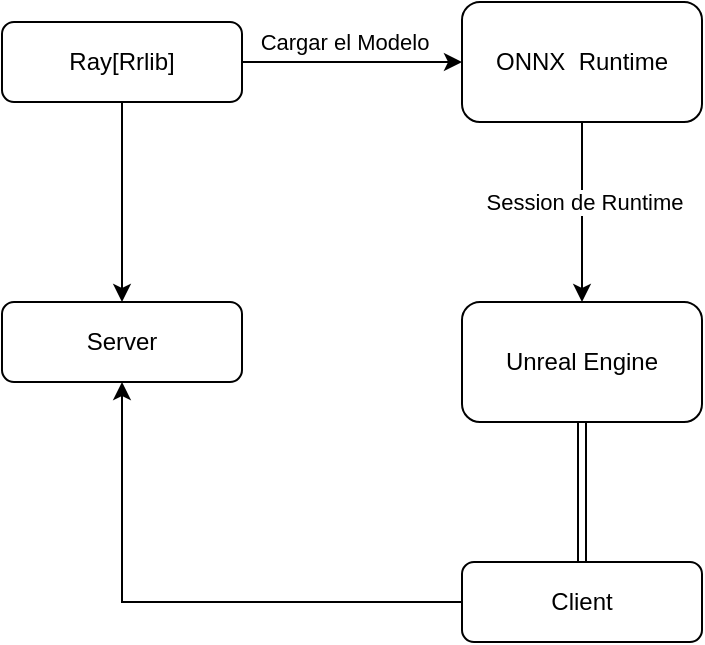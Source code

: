 <mxfile version="20.7.4" type="github">
  <diagram id="C5RBs43oDa-KdzZeNtuy" name="Page-1">
    <mxGraphModel dx="1194" dy="641" grid="1" gridSize="10" guides="1" tooltips="1" connect="1" arrows="1" fold="1" page="1" pageScale="1" pageWidth="827" pageHeight="1169" math="0" shadow="0">
      <root>
        <mxCell id="WIyWlLk6GJQsqaUBKTNV-0" />
        <mxCell id="WIyWlLk6GJQsqaUBKTNV-1" parent="WIyWlLk6GJQsqaUBKTNV-0" />
        <mxCell id="1rTXFVOtOwqZ2xtSKQ74-2" style="edgeStyle=orthogonalEdgeStyle;rounded=0;orthogonalLoop=1;jettySize=auto;html=1;exitX=1;exitY=0.5;exitDx=0;exitDy=0;entryX=0;entryY=0.5;entryDx=0;entryDy=0;" edge="1" parent="WIyWlLk6GJQsqaUBKTNV-1" source="WIyWlLk6GJQsqaUBKTNV-3" target="1rTXFVOtOwqZ2xtSKQ74-1">
          <mxGeometry relative="1" as="geometry" />
        </mxCell>
        <mxCell id="1rTXFVOtOwqZ2xtSKQ74-3" value="Cargar el Modelo" style="edgeLabel;html=1;align=center;verticalAlign=middle;resizable=0;points=[];" vertex="1" connectable="0" parent="1rTXFVOtOwqZ2xtSKQ74-2">
          <mxGeometry x="0.227" relative="1" as="geometry">
            <mxPoint x="-17" y="-10" as="offset" />
          </mxGeometry>
        </mxCell>
        <mxCell id="1rTXFVOtOwqZ2xtSKQ74-9" style="edgeStyle=orthogonalEdgeStyle;rounded=0;orthogonalLoop=1;jettySize=auto;html=1;exitX=0.5;exitY=1;exitDx=0;exitDy=0;entryX=0.5;entryY=0;entryDx=0;entryDy=0;" edge="1" parent="WIyWlLk6GJQsqaUBKTNV-1" source="WIyWlLk6GJQsqaUBKTNV-3" target="1rTXFVOtOwqZ2xtSKQ74-6">
          <mxGeometry relative="1" as="geometry" />
        </mxCell>
        <mxCell id="WIyWlLk6GJQsqaUBKTNV-3" value="Ray[Rrlib]" style="rounded=1;whiteSpace=wrap;html=1;fontSize=12;glass=0;strokeWidth=1;shadow=0;" parent="WIyWlLk6GJQsqaUBKTNV-1" vertex="1">
          <mxGeometry x="90" y="290" width="120" height="40" as="geometry" />
        </mxCell>
        <mxCell id="1rTXFVOtOwqZ2xtSKQ74-10" style="edgeStyle=orthogonalEdgeStyle;rounded=0;orthogonalLoop=1;jettySize=auto;html=1;exitX=0.5;exitY=1;exitDx=0;exitDy=0;entryX=0.5;entryY=0;entryDx=0;entryDy=0;shape=link;" edge="1" parent="WIyWlLk6GJQsqaUBKTNV-1" source="1rTXFVOtOwqZ2xtSKQ74-0" target="1rTXFVOtOwqZ2xtSKQ74-7">
          <mxGeometry relative="1" as="geometry" />
        </mxCell>
        <mxCell id="1rTXFVOtOwqZ2xtSKQ74-0" value="Unreal Engine" style="rounded=1;whiteSpace=wrap;html=1;" vertex="1" parent="WIyWlLk6GJQsqaUBKTNV-1">
          <mxGeometry x="320" y="430" width="120" height="60" as="geometry" />
        </mxCell>
        <mxCell id="1rTXFVOtOwqZ2xtSKQ74-4" style="edgeStyle=orthogonalEdgeStyle;rounded=0;orthogonalLoop=1;jettySize=auto;html=1;exitX=0.5;exitY=1;exitDx=0;exitDy=0;" edge="1" parent="WIyWlLk6GJQsqaUBKTNV-1" source="1rTXFVOtOwqZ2xtSKQ74-1" target="1rTXFVOtOwqZ2xtSKQ74-0">
          <mxGeometry relative="1" as="geometry" />
        </mxCell>
        <mxCell id="1rTXFVOtOwqZ2xtSKQ74-5" value="Session de Runtime" style="edgeLabel;html=1;align=center;verticalAlign=middle;resizable=0;points=[];" vertex="1" connectable="0" parent="1rTXFVOtOwqZ2xtSKQ74-4">
          <mxGeometry x="-0.111" y="1" relative="1" as="geometry">
            <mxPoint as="offset" />
          </mxGeometry>
        </mxCell>
        <mxCell id="1rTXFVOtOwqZ2xtSKQ74-1" value="ONNX &amp;nbsp;Runtime" style="rounded=1;whiteSpace=wrap;html=1;" vertex="1" parent="WIyWlLk6GJQsqaUBKTNV-1">
          <mxGeometry x="320" y="280" width="120" height="60" as="geometry" />
        </mxCell>
        <mxCell id="1rTXFVOtOwqZ2xtSKQ74-6" value="Server" style="rounded=1;whiteSpace=wrap;html=1;" vertex="1" parent="WIyWlLk6GJQsqaUBKTNV-1">
          <mxGeometry x="90" y="430" width="120" height="40" as="geometry" />
        </mxCell>
        <mxCell id="1rTXFVOtOwqZ2xtSKQ74-11" style="edgeStyle=orthogonalEdgeStyle;rounded=0;orthogonalLoop=1;jettySize=auto;html=1;exitX=0;exitY=0.5;exitDx=0;exitDy=0;" edge="1" parent="WIyWlLk6GJQsqaUBKTNV-1" source="1rTXFVOtOwqZ2xtSKQ74-7" target="1rTXFVOtOwqZ2xtSKQ74-6">
          <mxGeometry relative="1" as="geometry" />
        </mxCell>
        <mxCell id="1rTXFVOtOwqZ2xtSKQ74-7" value="Client" style="rounded=1;whiteSpace=wrap;html=1;" vertex="1" parent="WIyWlLk6GJQsqaUBKTNV-1">
          <mxGeometry x="320" y="560" width="120" height="40" as="geometry" />
        </mxCell>
      </root>
    </mxGraphModel>
  </diagram>
</mxfile>
